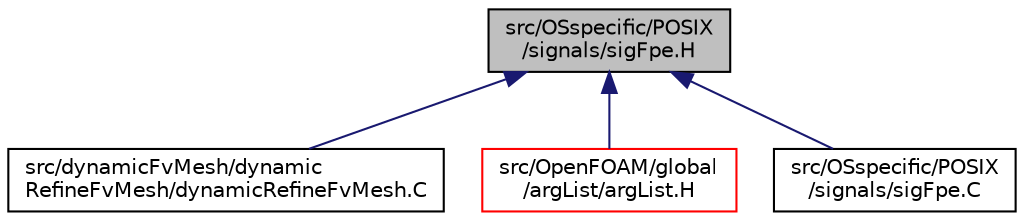 digraph "src/OSspecific/POSIX/signals/sigFpe.H"
{
  bgcolor="transparent";
  edge [fontname="Helvetica",fontsize="10",labelfontname="Helvetica",labelfontsize="10"];
  node [fontname="Helvetica",fontsize="10",shape=record];
  Node1 [label="src/OSspecific/POSIX\l/signals/sigFpe.H",height=0.2,width=0.4,color="black", fillcolor="grey75", style="filled", fontcolor="black"];
  Node1 -> Node2 [dir="back",color="midnightblue",fontsize="10",style="solid",fontname="Helvetica"];
  Node2 [label="src/dynamicFvMesh/dynamic\lRefineFvMesh/dynamicRefineFvMesh.C",height=0.2,width=0.4,color="black",URL="$a04821.html"];
  Node1 -> Node3 [dir="back",color="midnightblue",fontsize="10",style="solid",fontname="Helvetica"];
  Node3 [label="src/OpenFOAM/global\l/argList/argList.H",height=0.2,width=0.4,color="red",URL="$a08258.html"];
  Node1 -> Node4 [dir="back",color="midnightblue",fontsize="10",style="solid",fontname="Helvetica"];
  Node4 [label="src/OSspecific/POSIX\l/signals/sigFpe.C",height=0.2,width=0.4,color="black",URL="$a09213.html"];
}

